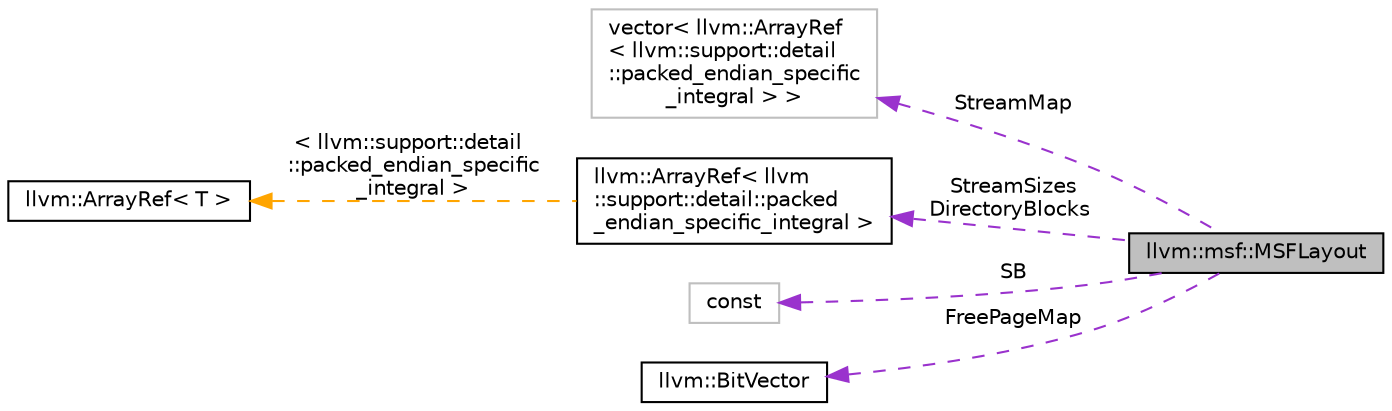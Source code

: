 digraph "llvm::msf::MSFLayout"
{
 // LATEX_PDF_SIZE
  bgcolor="transparent";
  edge [fontname="Helvetica",fontsize="10",labelfontname="Helvetica",labelfontsize="10"];
  node [fontname="Helvetica",fontsize="10",shape=record];
  rankdir="LR";
  Node1 [label="llvm::msf::MSFLayout",height=0.2,width=0.4,color="black", fillcolor="grey75", style="filled", fontcolor="black",tooltip=" "];
  Node2 -> Node1 [dir="back",color="darkorchid3",fontsize="10",style="dashed",label=" StreamMap" ,fontname="Helvetica"];
  Node2 [label="vector\< llvm::ArrayRef\l\< llvm::support::detail\l::packed_endian_specific\l_integral \> \>",height=0.2,width=0.4,color="grey75",tooltip=" "];
  Node3 -> Node1 [dir="back",color="darkorchid3",fontsize="10",style="dashed",label=" StreamSizes\nDirectoryBlocks" ,fontname="Helvetica"];
  Node3 [label="llvm::ArrayRef\< llvm\l::support::detail::packed\l_endian_specific_integral \>",height=0.2,width=0.4,color="black",URL="$classllvm_1_1ArrayRef.html",tooltip=" "];
  Node4 -> Node3 [dir="back",color="orange",fontsize="10",style="dashed",label=" \< llvm::support::detail\l::packed_endian_specific\l_integral \>" ,fontname="Helvetica"];
  Node4 [label="llvm::ArrayRef\< T \>",height=0.2,width=0.4,color="black",URL="$classllvm_1_1ArrayRef.html",tooltip="ArrayRef - Represent a constant reference to an array (0 or more elements consecutively in memory),..."];
  Node5 -> Node1 [dir="back",color="darkorchid3",fontsize="10",style="dashed",label=" SB" ,fontname="Helvetica"];
  Node5 [label="const",height=0.2,width=0.4,color="grey75",tooltip=" "];
  Node6 -> Node1 [dir="back",color="darkorchid3",fontsize="10",style="dashed",label=" FreePageMap" ,fontname="Helvetica"];
  Node6 [label="llvm::BitVector",height=0.2,width=0.4,color="black",URL="$classllvm_1_1BitVector.html",tooltip=" "];
}
